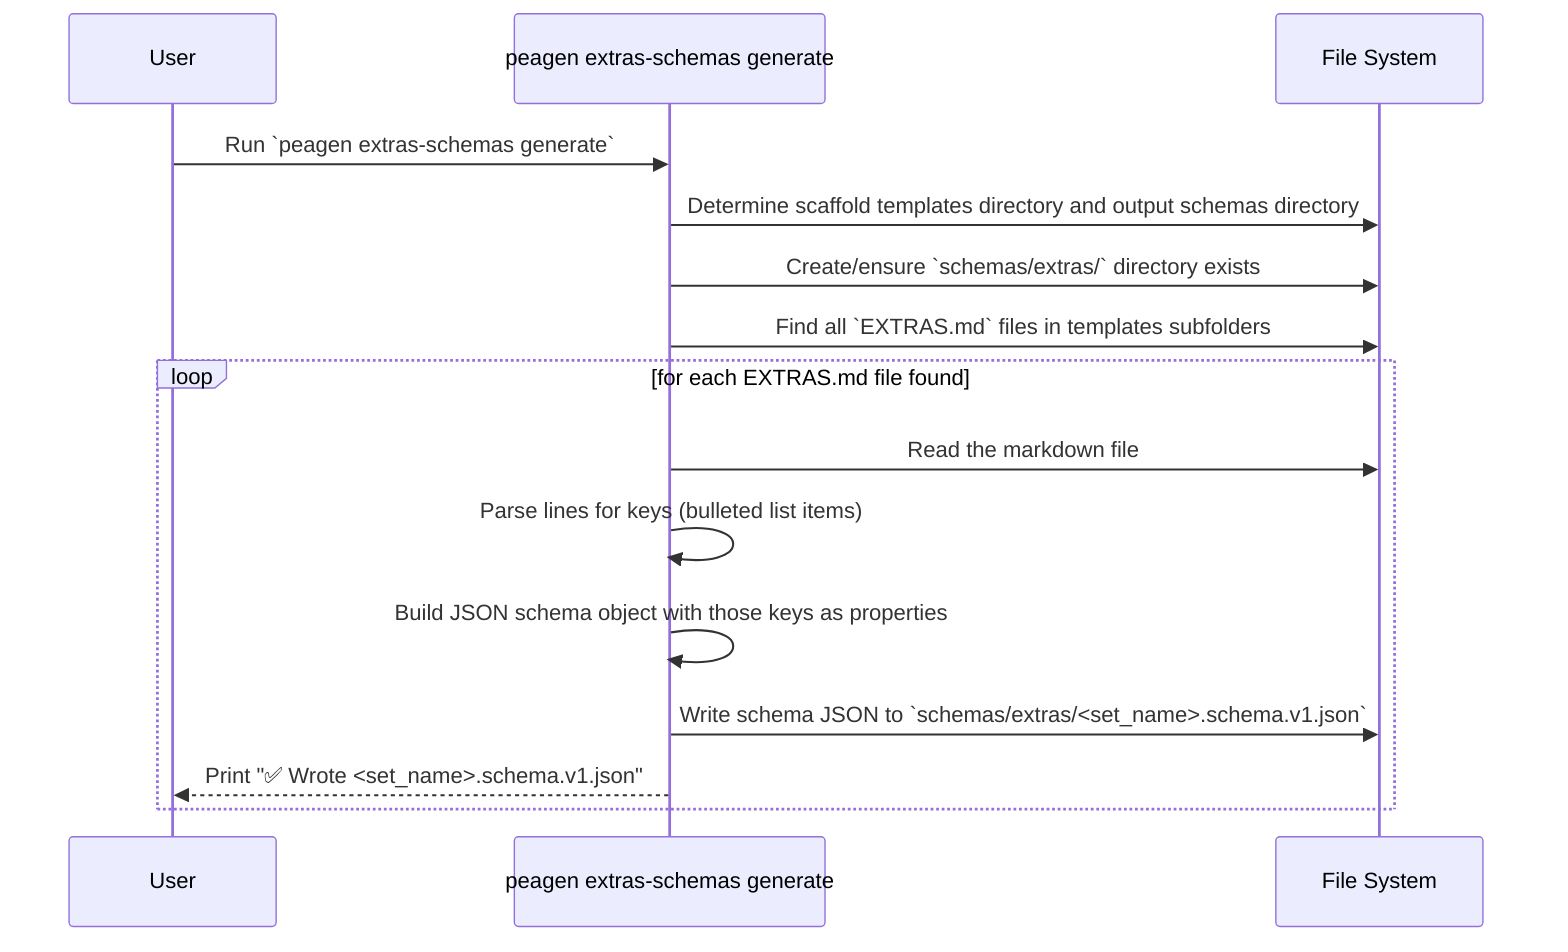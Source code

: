 sequenceDiagram
    participant User
    participant CLI as peagen extras-schemas generate
    participant FS as File System
    User ->> CLI: Run `peagen extras-schemas generate`
    CLI ->> FS: Determine scaffold templates directory and output schemas directory
    CLI ->> FS: Create/ensure `schemas/extras/` directory exists
    CLI ->> FS: Find all `EXTRAS.md` files in templates subfolders
    loop for each EXTRAS.md file found
        CLI ->> FS: Read the markdown file
        CLI ->> CLI: Parse lines for keys (bulleted list items)
        CLI ->> CLI: Build JSON schema object with those keys as properties
        CLI ->> FS: Write schema JSON to `schemas/extras/<set_name>.schema.v1.json`
        CLI -->> User: Print "✅ Wrote <set_name>.schema.v1.json"
    end